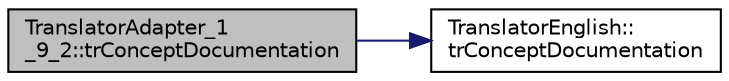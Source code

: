digraph "TranslatorAdapter_1_9_2::trConceptDocumentation"
{
 // LATEX_PDF_SIZE
  edge [fontname="Helvetica",fontsize="10",labelfontname="Helvetica",labelfontsize="10"];
  node [fontname="Helvetica",fontsize="10",shape=record];
  rankdir="LR";
  Node1 [label="TranslatorAdapter_1\l_9_2::trConceptDocumentation",height=0.2,width=0.4,color="black", fillcolor="grey75", style="filled", fontcolor="black",tooltip=" "];
  Node1 -> Node2 [color="midnightblue",fontsize="10",style="solid",fontname="Helvetica"];
  Node2 [label="TranslatorEnglish::\ltrConceptDocumentation",height=0.2,width=0.4,color="black", fillcolor="white", style="filled",URL="$classTranslatorEnglish.html#a2db4220d1c3dc1500feb5be5b7ddd8d1",tooltip=" "];
}
